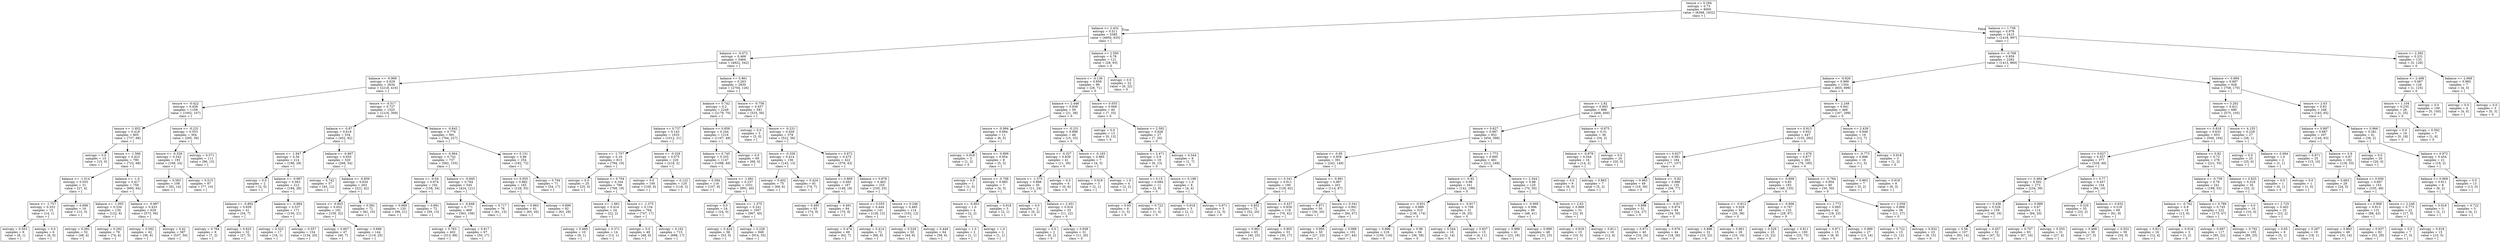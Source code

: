 digraph Tree {
node [shape=box] ;
0 [label="tenure <= 0.294\nentropy = 0.73\nsamples = 8000\nvalue = [6368, 1632]\nclass = ["] ;
1 [label="balance <= 2.432\nentropy = 0.511\nsamples = 5585\nvalue = [4950, 635]\nclass = ["] ;
0 -> 1 [labeldistance=2.5, labelangle=45, headlabel="True"] ;
2 [label="balance <= -0.072\nentropy = 0.466\nsamples = 5464\nvalue = [4922, 542]\nclass = ["] ;
1 -> 2 ;
3 [label="balance <= -0.969\nentropy = 0.629\nsamples = 2634\nvalue = [2218, 416]\nclass = ["] ;
2 -> 3 ;
4 [label="tenure <= -0.422\nentropy = 0.458\nsamples = 1109\nvalue = [1002, 107]\nclass = ["] ;
3 -> 4 ;
5 [label="tenure <= -1.852\nentropy = 0.418\nsamples = 805\nvalue = [737, 68]\nclass = ["] ;
4 -> 5 ;
6 [label="entropy = 0.0\nsamples = 15\nvalue = [15, 0]\nclass = ["] ;
5 -> 6 ;
7 [label="tenure <= -1.566\nentropy = 0.423\nsamples = 790\nvalue = [722, 68]\nclass = ["] ;
5 -> 7 ;
8 [label="balance <= -1.014\nentropy = 0.555\nsamples = 31\nvalue = [27, 4]\nclass = ["] ;
7 -> 8 ;
9 [label="tenure <= -1.757\nentropy = 0.353\nsamples = 15\nvalue = [14, 1]\nclass = ["] ;
8 -> 9 ;
10 [label="entropy = 0.503\nsamples = 9\nvalue = [8, 1]\nclass = ["] ;
9 -> 10 ;
11 [label="entropy = 0.0\nsamples = 6\nvalue = [6, 0]\nclass = ["] ;
9 -> 11 ;
12 [label="entropy = 0.696\nsamples = 16\nvalue = [13, 3]\nclass = ["] ;
8 -> 12 ;
13 [label="balance <= -1.0\nentropy = 0.417\nsamples = 759\nvalue = [695, 64]\nclass = ["] ;
7 -> 13 ;
14 [label="balance <= -1.005\nentropy = 0.334\nsamples = 130\nvalue = [122, 8]\nclass = ["] ;
13 -> 14 ;
15 [label="entropy = 0.391\nsamples = 52\nvalue = [48, 4]\nclass = ["] ;
14 -> 15 ;
16 [label="entropy = 0.292\nsamples = 78\nvalue = [74, 4]\nclass = ["] ;
14 -> 16 ;
17 [label="balance <= -0.997\nentropy = 0.433\nsamples = 629\nvalue = [573, 56]\nclass = ["] ;
13 -> 17 ;
18 [label="entropy = 0.592\nsamples = 42\nvalue = [36, 6]\nclass = ["] ;
17 -> 18 ;
19 [label="entropy = 0.42\nsamples = 587\nvalue = [537, 50]\nclass = ["] ;
17 -> 19 ;
20 [label="tenure <= -0.231\nentropy = 0.553\nsamples = 304\nvalue = [265, 39]\nclass = ["] ;
4 -> 20 ;
21 [label="tenure <= -0.326\nentropy = 0.542\nsamples = 193\nvalue = [169, 24]\nclass = ["] ;
20 -> 21 ;
22 [label="entropy = 0.563\nsamples = 106\nvalue = [92, 14]\nclass = ["] ;
21 -> 22 ;
23 [label="entropy = 0.515\nsamples = 87\nvalue = [77, 10]\nclass = ["] ;
21 -> 23 ;
24 [label="entropy = 0.571\nsamples = 111\nvalue = [96, 15]\nclass = ["] ;
20 -> 24 ;
25 [label="tenure <= -0.517\nentropy = 0.727\nsamples = 1525\nvalue = [1216, 309]\nclass = ["] ;
3 -> 25 ;
26 [label="balance <= -0.87\nentropy = 0.619\nsamples = 534\nvalue = [452, 82]\nclass = ["] ;
25 -> 26 ;
27 [label="tenure <= -1.947\nentropy = 0.56\nsamples = 214\nvalue = [186, 28]\nclass = ["] ;
26 -> 27 ;
28 [label="entropy = 0.0\nsamples = 2\nvalue = [2, 0]\nclass = ["] ;
27 -> 28 ;
29 [label="balance <= -0.887\nentropy = 0.563\nsamples = 212\nvalue = [184, 28]\nclass = ["] ;
27 -> 29 ;
30 [label="balance <= -0.892\nentropy = 0.659\nsamples = 41\nvalue = [34, 7]\nclass = ["] ;
29 -> 30 ;
31 [label="entropy = 0.764\nsamples = 9\nvalue = [7, 2]\nclass = ["] ;
30 -> 31 ;
32 [label="entropy = 0.625\nsamples = 32\nvalue = [27, 5]\nclass = ["] ;
30 -> 32 ;
33 [label="balance <= -0.884\nentropy = 0.537\nsamples = 171\nvalue = [150, 21]\nclass = ["] ;
29 -> 33 ;
34 [label="entropy = 0.323\nsamples = 17\nvalue = [16, 1]\nclass = ["] ;
33 -> 34 ;
35 [label="entropy = 0.557\nsamples = 154\nvalue = [134, 20]\nclass = ["] ;
33 -> 35 ;
36 [label="balance <= -0.867\nentropy = 0.655\nsamples = 320\nvalue = [266, 54]\nclass = ["] ;
26 -> 36 ;
37 [label="entropy = 0.742\nsamples = 57\nvalue = [45, 12]\nclass = ["] ;
36 -> 37 ;
38 [label="balance <= -0.859\nentropy = 0.634\nsamples = 263\nvalue = [221, 42]\nclass = ["] ;
36 -> 38 ;
39 [label="tenure <= -0.803\nentropy = 0.652\nsamples = 191\nvalue = [159, 32]\nclass = ["] ;
38 -> 39 ;
40 [label="entropy = 0.607\nsamples = 47\nvalue = [40, 7]\nclass = ["] ;
39 -> 40 ;
41 [label="entropy = 0.666\nsamples = 144\nvalue = [119, 25]\nclass = ["] ;
39 -> 41 ;
42 [label="entropy = 0.581\nsamples = 72\nvalue = [62, 10]\nclass = ["] ;
38 -> 42 ;
43 [label="balance <= -0.842\nentropy = 0.776\nsamples = 991\nvalue = [764, 227]\nclass = ["] ;
25 -> 43 ;
44 [label="balance <= -0.964\nentropy = 0.742\nsamples = 737\nvalue = [582, 155]\nclass = ["] ;
43 -> 44 ;
45 [label="tenure <= -0.04\nentropy = 0.674\nsamples = 192\nvalue = [158, 34]\nclass = ["] ;
44 -> 45 ;
46 [label="entropy = 0.669\nsamples = 120\nvalue = [99, 21]\nclass = ["] ;
45 -> 46 ;
47 [label="entropy = 0.681\nsamples = 72\nvalue = [59, 13]\nclass = ["] ;
45 -> 47 ;
48 [label="balance <= -0.845\nentropy = 0.764\nsamples = 545\nvalue = [424, 121]\nclass = ["] ;
44 -> 48 ;
49 [label="balance <= -0.848\nentropy = 0.771\nsamples = 469\nvalue = [363, 106]\nclass = ["] ;
48 -> 49 ;
50 [label="entropy = 0.763\nsamples = 402\nvalue = [313, 89]\nclass = ["] ;
49 -> 50 ;
51 [label="entropy = 0.817\nsamples = 67\nvalue = [50, 17]\nclass = ["] ;
49 -> 51 ;
52 [label="entropy = 0.717\nsamples = 76\nvalue = [61, 15]\nclass = ["] ;
48 -> 52 ;
53 [label="tenure <= 0.151\nentropy = 0.86\nsamples = 254\nvalue = [182, 72]\nclass = ["] ;
43 -> 53 ;
54 [label="tenure <= 0.055\nentropy = 0.882\nsamples = 183\nvalue = [128, 55]\nclass = ["] ;
53 -> 54 ;
55 [label="entropy = 0.863\nsamples = 91\nvalue = [65, 26]\nclass = ["] ;
54 -> 55 ;
56 [label="entropy = 0.899\nsamples = 92\nvalue = [63, 29]\nclass = ["] ;
54 -> 56 ;
57 [label="entropy = 0.794\nsamples = 71\nvalue = [54, 17]\nclass = ["] ;
53 -> 57 ;
58 [label="balance <= 0.861\nentropy = 0.263\nsamples = 2830\nvalue = [2704, 126]\nclass = ["] ;
2 -> 58 ;
59 [label="balance <= 0.742\nentropy = 0.2\nsamples = 2249\nvalue = [2179, 70]\nclass = ["] ;
58 -> 59 ;
60 [label="balance <= 0.737\nentropy = 0.143\nsamples = 1033\nvalue = [1012, 21]\nclass = ["] ;
59 -> 60 ;
61 [label="tenure <= -1.757\nentropy = 0.16\nsamples = 813\nvalue = [794, 19]\nclass = ["] ;
60 -> 61 ;
62 [label="entropy = 0.0\nsamples = 25\nvalue = [25, 0]\nclass = ["] ;
61 -> 62 ;
63 [label="balance <= 0.704\nentropy = 0.164\nsamples = 788\nvalue = [769, 19]\nclass = ["] ;
61 -> 63 ;
64 [label="tenure <= -1.661\nentropy = 0.414\nsamples = 24\nvalue = [22, 2]\nclass = ["] ;
63 -> 64 ;
65 [label="entropy = 0.469\nsamples = 10\nvalue = [9, 1]\nclass = ["] ;
64 -> 65 ;
66 [label="entropy = 0.371\nsamples = 14\nvalue = [13, 1]\nclass = ["] ;
64 -> 66 ;
67 [label="tenure <= -1.375\nentropy = 0.154\nsamples = 764\nvalue = [747, 17]\nclass = ["] ;
63 -> 67 ;
68 [label="entropy = 0.0\nsamples = 49\nvalue = [49, 0]\nclass = ["] ;
67 -> 68 ;
69 [label="entropy = 0.162\nsamples = 715\nvalue = [698, 17]\nclass = ["] ;
67 -> 69 ;
70 [label="tenure <= -0.326\nentropy = 0.075\nsamples = 220\nvalue = [218, 2]\nclass = ["] ;
60 -> 70 ;
71 [label="entropy = 0.0\nsamples = 100\nvalue = [100, 0]\nclass = ["] ;
70 -> 71 ;
72 [label="entropy = 0.122\nsamples = 120\nvalue = [118, 2]\nclass = ["] ;
70 -> 72 ;
73 [label="balance <= 0.858\nentropy = 0.244\nsamples = 1216\nvalue = [1167, 49]\nclass = ["] ;
59 -> 73 ;
74 [label="balance <= 0.745\nentropy = 0.255\nsamples = 1147\nvalue = [1098, 49]\nclass = ["] ;
73 -> 74 ;
75 [label="entropy = 0.394\nsamples = 116\nvalue = [107, 9]\nclass = ["] ;
74 -> 75 ;
76 [label="tenure <= -1.661\nentropy = 0.237\nsamples = 1031\nvalue = [991, 40]\nclass = ["] ;
74 -> 76 ;
77 [label="entropy = 0.0\nsamples = 24\nvalue = [24, 0]\nclass = ["] ;
76 -> 77 ;
78 [label="tenure <= -1.375\nentropy = 0.241\nsamples = 1007\nvalue = [967, 40]\nclass = ["] ;
76 -> 78 ;
79 [label="entropy = 0.424\nsamples = 58\nvalue = [53, 5]\nclass = ["] ;
78 -> 79 ;
80 [label="entropy = 0.228\nsamples = 949\nvalue = [914, 35]\nclass = ["] ;
78 -> 80 ;
81 [label="entropy = 0.0\nsamples = 69\nvalue = [69, 0]\nclass = ["] ;
73 -> 81 ;
82 [label="tenure <= -0.756\nentropy = 0.457\nsamples = 581\nvalue = [525, 56]\nclass = ["] ;
58 -> 82 ;
83 [label="entropy = 0.0\nsamples = 3\nvalue = [3, 0]\nclass = ["] ;
82 -> 83 ;
84 [label="tenure <= -0.231\nentropy = 0.459\nsamples = 578\nvalue = [522, 56]\nclass = ["] ;
82 -> 84 ;
85 [label="tenure <= -0.326\nentropy = 0.414\nsamples = 156\nvalue = [143, 13]\nclass = ["] ;
84 -> 85 ;
86 [label="entropy = 0.402\nsamples = 75\nvalue = [69, 6]\nclass = ["] ;
85 -> 86 ;
87 [label="entropy = 0.424\nsamples = 81\nvalue = [74, 7]\nclass = ["] ;
85 -> 87 ;
88 [label="balance <= 0.872\nentropy = 0.475\nsamples = 422\nvalue = [379, 43]\nclass = ["] ;
84 -> 88 ;
89 [label="balance <= 0.869\nentropy = 0.493\nsamples = 167\nvalue = [149, 18]\nclass = ["] ;
88 -> 89 ;
90 [label="entropy = 0.495\nsamples = 83\nvalue = [74, 9]\nclass = ["] ;
89 -> 90 ;
91 [label="entropy = 0.491\nsamples = 84\nvalue = [75, 9]\nclass = ["] ;
89 -> 91 ;
92 [label="balance <= 0.878\nentropy = 0.463\nsamples = 255\nvalue = [230, 25]\nclass = ["] ;
88 -> 92 ;
93 [label="tenure <= 0.055\nentropy = 0.444\nsamples = 141\nvalue = [128, 13]\nclass = ["] ;
92 -> 93 ;
94 [label="entropy = 0.474\nsamples = 69\nvalue = [62, 7]\nclass = ["] ;
93 -> 94 ;
95 [label="entropy = 0.414\nsamples = 72\nvalue = [66, 6]\nclass = ["] ;
93 -> 95 ;
96 [label="tenure <= 0.246\nentropy = 0.485\nsamples = 114\nvalue = [102, 12]\nclass = ["] ;
92 -> 96 ;
97 [label="entropy = 0.529\nsamples = 50\nvalue = [44, 6]\nclass = ["] ;
96 -> 97 ;
98 [label="entropy = 0.449\nsamples = 64\nvalue = [58, 6]\nclass = ["] ;
96 -> 98 ;
99 [label="balance <= 2.595\nentropy = 0.78\nsamples = 121\nvalue = [28, 93]\nclass = 0"] ;
1 -> 99 ;
100 [label="tenure <= -0.136\nentropy = 0.859\nsamples = 99\nvalue = [28, 71]\nclass = 0"] ;
99 -> 100 ;
101 [label="balance <= 2.446\nentropy = 0.939\nsamples = 59\nvalue = [21, 38]\nclass = 0"] ;
100 -> 101 ;
102 [label="tenure <= -0.994\nentropy = 0.994\nsamples = 11\nvalue = [6, 5]\nclass = ["] ;
101 -> 102 ;
103 [label="entropy = 0.918\nsamples = 3\nvalue = [1, 2]\nclass = 0"] ;
102 -> 103 ;
104 [label="tenure <= -0.899\nentropy = 0.954\nsamples = 8\nvalue = [5, 3]\nclass = ["] ;
102 -> 104 ;
105 [label="entropy = 0.0\nsamples = 1\nvalue = [1, 0]\nclass = ["] ;
104 -> 105 ;
106 [label="tenure <= -0.708\nentropy = 0.985\nsamples = 7\nvalue = [4, 3]\nclass = ["] ;
104 -> 106 ;
107 [label="tenure <= -0.803\nentropy = 1.0\nsamples = 4\nvalue = [2, 2]\nclass = ["] ;
106 -> 107 ;
108 [label="entropy = 1.0\nsamples = 2\nvalue = [1, 1]\nclass = ["] ;
107 -> 108 ;
109 [label="entropy = 1.0\nsamples = 2\nvalue = [1, 1]\nclass = ["] ;
107 -> 109 ;
110 [label="entropy = 0.918\nsamples = 3\nvalue = [2, 1]\nclass = ["] ;
106 -> 110 ;
111 [label="tenure <= -0.231\nentropy = 0.896\nsamples = 48\nvalue = [15, 33]\nclass = 0"] ;
101 -> 111 ;
112 [label="tenure <= -0.327\nentropy = 0.839\nsamples = 41\nvalue = [11, 30]\nclass = 0"] ;
111 -> 112 ;
113 [label="tenure <= -1.375\nentropy = 0.898\nsamples = 35\nvalue = [11, 24]\nclass = 0"] ;
112 -> 113 ;
114 [label="entropy = 0.0\nsamples = 2\nvalue = [0, 2]\nclass = 0"] ;
113 -> 114 ;
115 [label="balance <= 2.451\nentropy = 0.918\nsamples = 33\nvalue = [11, 22]\nclass = 0"] ;
113 -> 115 ;
116 [label="entropy = 0.0\nsamples = 2\nvalue = [0, 2]\nclass = 0"] ;
115 -> 116 ;
117 [label="entropy = 0.938\nsamples = 31\nvalue = [11, 20]\nclass = 0"] ;
115 -> 117 ;
118 [label="entropy = 0.0\nsamples = 6\nvalue = [0, 6]\nclass = 0"] ;
112 -> 118 ;
119 [label="tenure <= -0.183\nentropy = 0.985\nsamples = 7\nvalue = [4, 3]\nclass = ["] ;
111 -> 119 ;
120 [label="entropy = 0.918\nsamples = 3\nvalue = [2, 1]\nclass = ["] ;
119 -> 120 ;
121 [label="entropy = 1.0\nsamples = 4\nvalue = [2, 2]\nclass = ["] ;
119 -> 121 ;
122 [label="tenure <= 0.055\nentropy = 0.669\nsamples = 40\nvalue = [7, 33]\nclass = 0"] ;
100 -> 122 ;
123 [label="entropy = 0.0\nsamples = 13\nvalue = [0, 13]\nclass = 0"] ;
122 -> 123 ;
124 [label="balance <= 2.592\nentropy = 0.826\nsamples = 27\nvalue = [7, 20]\nclass = 0"] ;
122 -> 124 ;
125 [label="balance <= 2.471\nentropy = 0.9\nsamples = 19\nvalue = [6, 13]\nclass = 0"] ;
124 -> 125 ;
126 [label="tenure <= 0.15\nentropy = 0.684\nsamples = 11\nvalue = [2, 9]\nclass = 0"] ;
125 -> 126 ;
127 [label="entropy = 0.65\nsamples = 6\nvalue = [1, 5]\nclass = 0"] ;
126 -> 127 ;
128 [label="entropy = 0.722\nsamples = 5\nvalue = [1, 4]\nclass = 0"] ;
126 -> 128 ;
129 [label="tenure <= 0.198\nentropy = 1.0\nsamples = 8\nvalue = [4, 4]\nclass = ["] ;
125 -> 129 ;
130 [label="entropy = 0.918\nsamples = 3\nvalue = [2, 1]\nclass = ["] ;
129 -> 130 ;
131 [label="entropy = 0.971\nsamples = 5\nvalue = [2, 3]\nclass = 0"] ;
129 -> 131 ;
132 [label="entropy = 0.544\nsamples = 8\nvalue = [1, 7]\nclass = 0"] ;
124 -> 132 ;
133 [label="entropy = 0.0\nsamples = 22\nvalue = [0, 22]\nclass = 0"] ;
99 -> 133 ;
134 [label="balance <= 1.738\nentropy = 0.978\nsamples = 2415\nvalue = [1418, 997]\nclass = ["] ;
0 -> 134 [labeldistance=2.5, labelangle=-45, headlabel="False"] ;
135 [label="balance <= -0.768\nentropy = 0.959\nsamples = 2282\nvalue = [1413, 869]\nclass = ["] ;
134 -> 135 ;
136 [label="balance <= -0.826\nentropy = 0.999\nsamples = 1354\nvalue = [655, 699]\nclass = 0"] ;
135 -> 136 ;
137 [label="tenure <= 2.82\nentropy = 0.993\nsamples = 888\nvalue = [488, 400]\nclass = ["] ;
136 -> 137 ;
138 [label="tenure <= 0.627\nentropy = 0.997\nsamples = 852\nvalue = [454, 398]\nclass = ["] ;
137 -> 138 ;
139 [label="balance <= -0.95\nentropy = 0.959\nsamples = 391\nvalue = [242, 149]\nclass = ["] ;
138 -> 139 ;
140 [label="tenure <= 0.341\nentropy = 0.911\nsamples = 190\nvalue = [128, 62]\nclass = ["] ;
139 -> 140 ;
141 [label="entropy = 0.852\nsamples = 72\nvalue = [52, 20]\nclass = ["] ;
140 -> 141 ;
142 [label="tenure <= 0.437\nentropy = 0.939\nsamples = 118\nvalue = [76, 42]\nclass = ["] ;
140 -> 142 ;
143 [label="entropy = 0.961\nsamples = 65\nvalue = [40, 25]\nclass = ["] ;
142 -> 143 ;
144 [label="entropy = 0.905\nsamples = 53\nvalue = [36, 17]\nclass = ["] ;
142 -> 144 ;
145 [label="balance <= -0.891\nentropy = 0.987\nsamples = 201\nvalue = [114, 87]\nclass = ["] ;
139 -> 145 ;
146 [label="entropy = 0.971\nsamples = 50\nvalue = [30, 20]\nclass = ["] ;
145 -> 146 ;
147 [label="tenure <= 0.341\nentropy = 0.991\nsamples = 151\nvalue = [84, 67]\nclass = ["] ;
145 -> 147 ;
148 [label="entropy = 0.995\nsamples = 50\nvalue = [27, 23]\nclass = ["] ;
147 -> 148 ;
149 [label="entropy = 0.988\nsamples = 101\nvalue = [57, 44]\nclass = ["] ;
147 -> 149 ;
150 [label="tenure <= 1.772\nentropy = 0.995\nsamples = 461\nvalue = [212, 249]\nclass = 0"] ;
138 -> 150 ;
151 [label="balance <= -0.92\nentropy = 0.98\nsamples = 341\nvalue = [142, 199]\nclass = 0"] ;
150 -> 151 ;
152 [label="balance <= -0.931\nentropy = 0.989\nsamples = 310\nvalue = [136, 174]\nclass = 0"] ;
151 -> 152 ;
153 [label="entropy = 0.996\nsamples = 216\nvalue = [100, 116]\nclass = 0"] ;
152 -> 153 ;
154 [label="entropy = 0.96\nsamples = 94\nvalue = [36, 58]\nclass = 0"] ;
152 -> 154 ;
155 [label="balance <= -0.917\nentropy = 0.709\nsamples = 31\nvalue = [6, 25]\nclass = 0"] ;
151 -> 155 ;
156 [label="entropy = 0.544\nsamples = 16\nvalue = [2, 14]\nclass = 0"] ;
155 -> 156 ;
157 [label="entropy = 0.837\nsamples = 15\nvalue = [4, 11]\nclass = 0"] ;
155 -> 157 ;
158 [label="tenure <= 2.344\nentropy = 0.98\nsamples = 120\nvalue = [70, 50]\nclass = ["] ;
150 -> 158 ;
159 [label="balance <= -0.909\nentropy = 0.996\nsamples = 89\nvalue = [48, 41]\nclass = ["] ;
158 -> 159 ;
160 [label="entropy = 0.989\nsamples = 41\nvalue = [23, 18]\nclass = ["] ;
159 -> 160 ;
161 [label="entropy = 0.999\nsamples = 48\nvalue = [25, 23]\nclass = ["] ;
159 -> 161 ;
162 [label="tenure <= 2.63\nentropy = 0.869\nsamples = 31\nvalue = [22, 9]\nclass = ["] ;
158 -> 162 ;
163 [label="entropy = 0.918\nsamples = 15\nvalue = [10, 5]\nclass = ["] ;
162 -> 163 ;
164 [label="entropy = 0.811\nsamples = 16\nvalue = [12, 4]\nclass = ["] ;
162 -> 164 ;
165 [label="balance <= -0.875\nentropy = 0.31\nsamples = 36\nvalue = [34, 2]\nclass = ["] ;
137 -> 165 ;
166 [label="balance <= -0.878\nentropy = 0.544\nsamples = 16\nvalue = [14, 2]\nclass = ["] ;
165 -> 166 ;
167 [label="entropy = 0.0\nsamples = 9\nvalue = [9, 0]\nclass = ["] ;
166 -> 167 ;
168 [label="entropy = 0.863\nsamples = 7\nvalue = [5, 2]\nclass = ["] ;
166 -> 168 ;
169 [label="entropy = 0.0\nsamples = 20\nvalue = [20, 0]\nclass = ["] ;
165 -> 169 ;
170 [label="tenure <= 2.248\nentropy = 0.941\nsamples = 466\nvalue = [167, 299]\nclass = 0"] ;
136 -> 170 ;
171 [label="tenure <= 0.913\nentropy = 0.931\nsamples = 447\nvalue = [155, 292]\nclass = 0"] ;
170 -> 171 ;
172 [label="tenure <= 0.627\nentropy = 0.981\nsamples = 184\nvalue = [77, 107]\nclass = 0"] ;
171 -> 172 ;
173 [label="entropy = 0.963\nsamples = 49\nvalue = [19, 30]\nclass = 0"] ;
172 -> 173 ;
174 [label="balance <= -0.82\nentropy = 0.986\nsamples = 135\nvalue = [58, 77]\nclass = 0"] ;
172 -> 174 ;
175 [label="entropy = 0.998\nsamples = 51\nvalue = [24, 27]\nclass = 0"] ;
174 -> 175 ;
176 [label="balance <= -0.817\nentropy = 0.974\nsamples = 84\nvalue = [34, 50]\nclass = 0"] ;
174 -> 176 ;
177 [label="entropy = 0.971\nsamples = 40\nvalue = [16, 24]\nclass = 0"] ;
176 -> 177 ;
178 [label="entropy = 0.976\nsamples = 44\nvalue = [18, 26]\nclass = 0"] ;
176 -> 178 ;
179 [label="tenure <= 1.676\nentropy = 0.877\nsamples = 263\nvalue = [78, 185]\nclass = 0"] ;
171 -> 179 ;
180 [label="balance <= -0.809\nentropy = 0.83\nsamples = 183\nvalue = [48, 135]\nclass = 0"] ;
179 -> 180 ;
181 [label="balance <= -0.812\nentropy = 0.929\nsamples = 58\nvalue = [20, 38]\nclass = 0"] ;
180 -> 181 ;
182 [label="entropy = 0.896\nsamples = 32\nvalue = [10, 22]\nclass = 0"] ;
181 -> 182 ;
183 [label="entropy = 0.961\nsamples = 26\nvalue = [10, 16]\nclass = 0"] ;
181 -> 183 ;
184 [label="balance <= -0.806\nentropy = 0.767\nsamples = 125\nvalue = [28, 97]\nclass = 0"] ;
180 -> 184 ;
185 [label="entropy = 0.529\nsamples = 25\nvalue = [3, 22]\nclass = 0"] ;
184 -> 185 ;
186 [label="entropy = 0.811\nsamples = 100\nvalue = [25, 75]\nclass = 0"] ;
184 -> 186 ;
187 [label="balance <= -0.784\nentropy = 0.954\nsamples = 80\nvalue = [30, 50]\nclass = 0"] ;
179 -> 187 ;
188 [label="tenure <= 1.772\nentropy = 0.993\nsamples = 42\nvalue = [19, 23]\nclass = 0"] ;
187 -> 188 ;
189 [label="entropy = 0.971\nsamples = 15\nvalue = [6, 9]\nclass = 0"] ;
188 -> 189 ;
190 [label="entropy = 0.999\nsamples = 27\nvalue = [13, 14]\nclass = 0"] ;
188 -> 190 ;
191 [label="tenure <= 2.058\nentropy = 0.868\nsamples = 38\nvalue = [11, 27]\nclass = 0"] ;
187 -> 191 ;
192 [label="entropy = 0.722\nsamples = 15\nvalue = [3, 12]\nclass = 0"] ;
191 -> 192 ;
193 [label="entropy = 0.932\nsamples = 23\nvalue = [8, 15]\nclass = 0"] ;
191 -> 193 ;
194 [label="tenure <= 2.439\nentropy = 0.949\nsamples = 19\nvalue = [12, 7]\nclass = ["] ;
170 -> 194 ;
195 [label="balance <= -0.773\nentropy = 0.896\nsamples = 16\nvalue = [11, 5]\nclass = ["] ;
194 -> 195 ;
196 [label="entropy = 0.863\nsamples = 7\nvalue = [5, 2]\nclass = ["] ;
195 -> 196 ;
197 [label="entropy = 0.918\nsamples = 9\nvalue = [6, 3]\nclass = ["] ;
195 -> 197 ;
198 [label="entropy = 0.918\nsamples = 3\nvalue = [1, 2]\nclass = 0"] ;
194 -> 198 ;
199 [label="balance <= 0.894\nentropy = 0.687\nsamples = 928\nvalue = [758, 170]\nclass = ["] ;
135 -> 199 ;
200 [label="tenure <= 3.202\nentropy = 0.621\nsamples = 680\nvalue = [575, 105]\nclass = ["] ;
199 -> 200 ;
201 [label="tenure <= 0.818\nentropy = 0.633\nsamples = 653\nvalue = [549, 104]\nclass = ["] ;
200 -> 201 ;
202 [label="tenure <= 0.627\nentropy = 0.557\nsamples = 377\nvalue = [328, 49]\nclass = ["] ;
201 -> 202 ;
203 [label="tenure <= 0.484\nentropy = 0.592\nsamples = 273\nvalue = [234, 39]\nclass = ["] ;
202 -> 203 ;
204 [label="tenure <= 0.436\nentropy = 0.528\nsamples = 159\nvalue = [140, 19]\nclass = ["] ;
203 -> 204 ;
205 [label="entropy = 0.56\nsamples = 107\nvalue = [93, 14]\nclass = ["] ;
204 -> 205 ;
206 [label="entropy = 0.457\nsamples = 52\nvalue = [47, 5]\nclass = ["] ;
204 -> 206 ;
207 [label="balance <= 0.889\nentropy = 0.67\nsamples = 114\nvalue = [94, 20]\nclass = ["] ;
203 -> 207 ;
208 [label="entropy = 0.707\nsamples = 83\nvalue = [67, 16]\nclass = ["] ;
207 -> 208 ;
209 [label="entropy = 0.555\nsamples = 31\nvalue = [27, 4]\nclass = ["] ;
207 -> 209 ;
210 [label="balance <= 0.77\nentropy = 0.457\nsamples = 104\nvalue = [94, 10]\nclass = ["] ;
202 -> 210 ;
211 [label="entropy = 0.316\nsamples = 35\nvalue = [33, 2]\nclass = ["] ;
210 -> 211 ;
212 [label="balance <= 0.832\nentropy = 0.518\nsamples = 69\nvalue = [61, 8]\nclass = ["] ;
210 -> 212 ;
213 [label="entropy = 0.469\nsamples = 30\nvalue = [27, 3]\nclass = ["] ;
212 -> 213 ;
214 [label="entropy = 0.552\nsamples = 39\nvalue = [34, 5]\nclass = ["] ;
212 -> 214 ;
215 [label="balance <= 0.82\nentropy = 0.72\nsamples = 276\nvalue = [221, 55]\nclass = ["] ;
201 -> 215 ;
216 [label="balance <= -0.759\nentropy = 0.76\nsamples = 241\nvalue = [188, 53]\nclass = ["] ;
215 -> 216 ;
217 [label="balance <= -0.762\nentropy = 0.9\nsamples = 19\nvalue = [13, 6]\nclass = ["] ;
216 -> 217 ;
218 [label="entropy = 0.811\nsamples = 16\nvalue = [12, 4]\nclass = ["] ;
217 -> 218 ;
219 [label="entropy = 0.918\nsamples = 3\nvalue = [1, 2]\nclass = 0"] ;
217 -> 219 ;
220 [label="balance <= 0.789\nentropy = 0.745\nsamples = 222\nvalue = [175, 47]\nclass = ["] ;
216 -> 220 ;
221 [label="entropy = 0.697\nsamples = 117\nvalue = [95, 22]\nclass = ["] ;
220 -> 221 ;
222 [label="entropy = 0.792\nsamples = 105\nvalue = [80, 25]\nclass = ["] ;
220 -> 222 ;
223 [label="balance <= 0.825\nentropy = 0.316\nsamples = 35\nvalue = [33, 2]\nclass = ["] ;
215 -> 223 ;
224 [label="entropy = 0.0\nsamples = 10\nvalue = [10, 0]\nclass = ["] ;
223 -> 224 ;
225 [label="tenure <= 2.725\nentropy = 0.402\nsamples = 25\nvalue = [23, 2]\nclass = ["] ;
223 -> 225 ;
226 [label="entropy = 0.65\nsamples = 6\nvalue = [5, 1]\nclass = ["] ;
225 -> 226 ;
227 [label="entropy = 0.297\nsamples = 19\nvalue = [18, 1]\nclass = ["] ;
225 -> 227 ;
228 [label="tenure <= 4.155\nentropy = 0.229\nsamples = 27\nvalue = [26, 1]\nclass = ["] ;
200 -> 228 ;
229 [label="entropy = 0.0\nsamples = 25\nvalue = [25, 0]\nclass = ["] ;
228 -> 229 ;
230 [label="balance <= 0.084\nentropy = 1.0\nsamples = 2\nvalue = [1, 1]\nclass = ["] ;
228 -> 230 ;
231 [label="entropy = 0.0\nsamples = 1\nvalue = [0, 1]\nclass = 0"] ;
230 -> 231 ;
232 [label="entropy = 0.0\nsamples = 1\nvalue = [1, 0]\nclass = ["] ;
230 -> 232 ;
233 [label="tenure <= 2.63\nentropy = 0.83\nsamples = 248\nvalue = [183, 65]\nclass = ["] ;
199 -> 233 ;
234 [label="balance <= 0.897\nentropy = 0.887\nsamples = 207\nvalue = [144, 63]\nclass = ["] ;
233 -> 234 ;
235 [label="entropy = 0.971\nsamples = 25\nvalue = [15, 10]\nclass = ["] ;
234 -> 235 ;
236 [label="balance <= 0.9\nentropy = 0.87\nsamples = 182\nvalue = [129, 53]\nclass = ["] ;
234 -> 236 ;
237 [label="entropy = 0.663\nsamples = 29\nvalue = [24, 5]\nclass = ["] ;
236 -> 237 ;
238 [label="balance <= 0.936\nentropy = 0.897\nsamples = 153\nvalue = [105, 48]\nclass = ["] ;
236 -> 238 ;
239 [label="balance <= 0.908\nentropy = 0.913\nsamples = 131\nvalue = [88, 43]\nclass = ["] ;
238 -> 239 ;
240 [label="entropy = 0.863\nsamples = 49\nvalue = [35, 14]\nclass = ["] ;
239 -> 240 ;
241 [label="entropy = 0.937\nsamples = 82\nvalue = [53, 29]\nclass = ["] ;
239 -> 241 ;
242 [label="tenure <= 2.248\nentropy = 0.773\nsamples = 22\nvalue = [17, 5]\nclass = ["] ;
238 -> 242 ;
243 [label="entropy = 0.0\nsamples = 7\nvalue = [7, 0]\nclass = ["] ;
242 -> 243 ;
244 [label="entropy = 0.918\nsamples = 15\nvalue = [10, 5]\nclass = ["] ;
242 -> 244 ;
245 [label="balance <= 0.966\nentropy = 0.281\nsamples = 41\nvalue = [39, 2]\nclass = ["] ;
233 -> 245 ;
246 [label="entropy = 0.0\nsamples = 20\nvalue = [20, 0]\nclass = ["] ;
245 -> 246 ;
247 [label="balance <= 0.972\nentropy = 0.454\nsamples = 21\nvalue = [19, 2]\nclass = ["] ;
245 -> 247 ;
248 [label="balance <= 0.969\nentropy = 0.811\nsamples = 8\nvalue = [6, 2]\nclass = ["] ;
247 -> 248 ;
249 [label="entropy = 0.918\nsamples = 3\nvalue = [2, 1]\nclass = ["] ;
248 -> 249 ;
250 [label="entropy = 0.722\nsamples = 5\nvalue = [4, 1]\nclass = ["] ;
248 -> 250 ;
251 [label="entropy = 0.0\nsamples = 13\nvalue = [13, 0]\nclass = ["] ;
247 -> 251 ;
252 [label="tenure <= 2.582\nentropy = 0.231\nsamples = 133\nvalue = [5, 128]\nclass = 0"] ;
134 -> 252 ;
253 [label="balance <= 2.498\nentropy = 0.067\nsamples = 126\nvalue = [1, 125]\nclass = 0"] ;
252 -> 253 ;
254 [label="tenure <= 1.104\nentropy = 0.235\nsamples = 26\nvalue = [1, 25]\nclass = 0"] ;
253 -> 254 ;
255 [label="entropy = 0.0\nsamples = 19\nvalue = [0, 19]\nclass = 0"] ;
254 -> 255 ;
256 [label="entropy = 0.592\nsamples = 7\nvalue = [1, 6]\nclass = 0"] ;
254 -> 256 ;
257 [label="entropy = 0.0\nsamples = 100\nvalue = [0, 100]\nclass = 0"] ;
253 -> 257 ;
258 [label="balance <= 2.668\nentropy = 0.985\nsamples = 7\nvalue = [4, 3]\nclass = ["] ;
252 -> 258 ;
259 [label="entropy = 0.0\nsamples = 4\nvalue = [4, 0]\nclass = ["] ;
258 -> 259 ;
260 [label="entropy = 0.0\nsamples = 3\nvalue = [0, 3]\nclass = 0"] ;
258 -> 260 ;
}